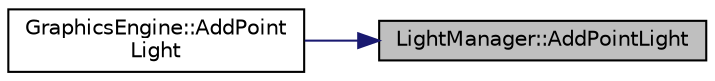 digraph "LightManager::AddPointLight"
{
 // LATEX_PDF_SIZE
  edge [fontname="Helvetica",fontsize="10",labelfontname="Helvetica",labelfontsize="10"];
  node [fontname="Helvetica",fontsize="10",shape=record];
  rankdir="RL";
  Node3 [label="LightManager::AddPointLight",height=0.2,width=0.4,color="black", fillcolor="grey75", style="filled", fontcolor="black",tooltip=" "];
  Node3 -> Node4 [dir="back",color="midnightblue",fontsize="10",style="solid",fontname="Helvetica"];
  Node4 [label="GraphicsEngine::AddPoint\lLight",height=0.2,width=0.4,color="black", fillcolor="white", style="filled",URL="$class_graphics_engine.html#ac691c275727e8bd932d0145eebf0c773",tooltip="creates a point light"];
}
